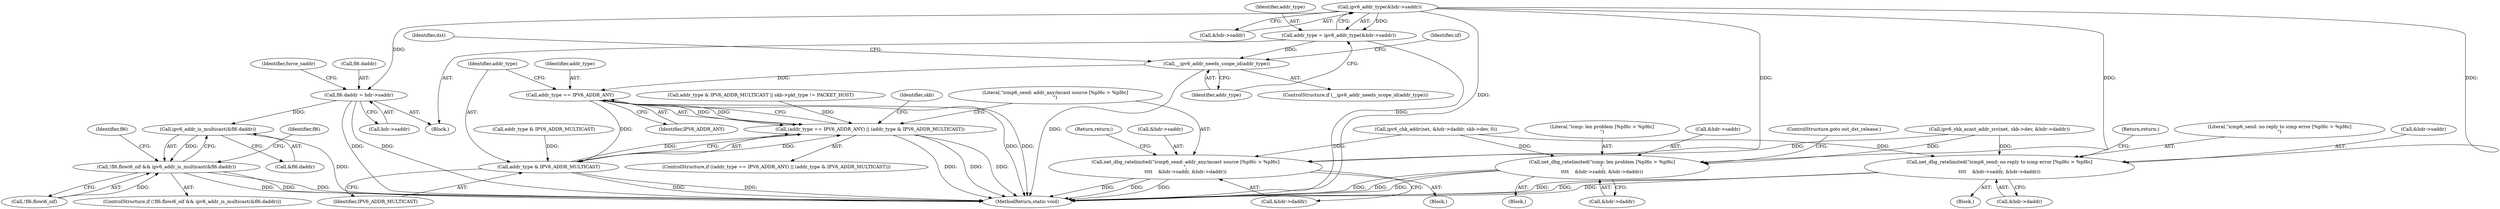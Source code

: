 digraph "0_linux_79dc7e3f1cd323be4c81aa1a94faa1b3ed987fb2@pointer" {
"1000250" [label="(Call,ipv6_addr_type(&hdr->saddr))"];
"1000248" [label="(Call,addr_type = ipv6_addr_type(&hdr->saddr))"];
"1000256" [label="(Call,__ipv6_addr_needs_scope_id(addr_type))"];
"1000284" [label="(Call,addr_type == IPV6_ADDR_ANY)"];
"1000283" [label="(Call,(addr_type == IPV6_ADDR_ANY) || (addr_type & IPV6_ADDR_MULTICAST))"];
"1000287" [label="(Call,addr_type & IPV6_ADDR_MULTICAST)"];
"1000291" [label="(Call,net_dbg_ratelimited(\"icmp6_send: addr_any/mcast source [%pI6c > %pI6c]\n\",\n\t\t\t\t    &hdr->saddr, &hdr->daddr))"];
"1000306" [label="(Call,net_dbg_ratelimited(\"icmp6_send: no reply to icmp error [%pI6c > %pI6c]\n\",\n\t\t\t\t    &hdr->saddr, &hdr->daddr))"];
"1000330" [label="(Call,fl6.daddr = hdr->saddr)"];
"1000427" [label="(Call,ipv6_addr_is_multicast(&fl6.daddr))"];
"1000422" [label="(Call,!fl6.flowi6_oif && ipv6_addr_is_multicast(&fl6.daddr))"];
"1000533" [label="(Call,net_dbg_ratelimited(\"icmp: len problem [%pI6c > %pI6c]\n\",\n\t\t\t\t    &hdr->saddr, &hdr->daddr))"];
"1000604" [label="(MethodReturn,static void)"];
"1000306" [label="(Call,net_dbg_ratelimited(\"icmp6_send: no reply to icmp error [%pI6c > %pI6c]\n\",\n\t\t\t\t    &hdr->saddr, &hdr->daddr))"];
"1000334" [label="(Call,hdr->saddr)"];
"1000443" [label="(Identifier,fl6)"];
"1000218" [label="(Call,addr_type & IPV6_ADDR_MULTICAST)"];
"1000291" [label="(Call,net_dbg_ratelimited(\"icmp6_send: addr_any/mcast source [%pI6c > %pI6c]\n\",\n\t\t\t\t    &hdr->saddr, &hdr->daddr))"];
"1000255" [label="(ControlStructure,if (__ipv6_addr_needs_scope_id(addr_type)))"];
"1000217" [label="(Call,addr_type & IPV6_ADDR_MULTICAST || skb->pkt_type != PACKET_HOST)"];
"1000297" [label="(Call,&hdr->daddr)"];
"1000534" [label="(Literal,\"icmp: len problem [%pI6c > %pI6c]\n\")"];
"1000111" [label="(Block,)"];
"1000251" [label="(Call,&hdr->saddr)"];
"1000293" [label="(Call,&hdr->saddr)"];
"1000282" [label="(ControlStructure,if ((addr_type == IPV6_ADDR_ANY) || (addr_type & IPV6_ADDR_MULTICAST)))"];
"1000286" [label="(Identifier,IPV6_ADDR_ANY)"];
"1000268" [label="(Identifier,dst)"];
"1000532" [label="(Block,)"];
"1000307" [label="(Literal,\"icmp6_send: no reply to icmp error [%pI6c > %pI6c]\n\")"];
"1000423" [label="(Call,!fl6.flowi6_oif)"];
"1000422" [label="(Call,!fl6.flowi6_oif && ipv6_addr_is_multicast(&fl6.daddr))"];
"1000533" [label="(Call,net_dbg_ratelimited(\"icmp: len problem [%pI6c > %pI6c]\n\",\n\t\t\t\t    &hdr->saddr, &hdr->daddr))"];
"1000283" [label="(Call,(addr_type == IPV6_ADDR_ANY) || (addr_type & IPV6_ADDR_MULTICAST))"];
"1000288" [label="(Identifier,addr_type)"];
"1000201" [label="(Call,ipv6_chk_acast_addr_src(net, skb->dev, &hdr->daddr))"];
"1000256" [label="(Call,__ipv6_addr_needs_scope_id(addr_type))"];
"1000312" [label="(Call,&hdr->daddr)"];
"1000427" [label="(Call,ipv6_addr_is_multicast(&fl6.daddr))"];
"1000434" [label="(Identifier,fl6)"];
"1000289" [label="(Identifier,IPV6_ADDR_MULTICAST)"];
"1000292" [label="(Literal,\"icmp6_send: addr_any/mcast source [%pI6c > %pI6c]\n\")"];
"1000301" [label="(Return,return;)"];
"1000287" [label="(Call,addr_type & IPV6_ADDR_MULTICAST)"];
"1000539" [label="(Call,&hdr->daddr)"];
"1000308" [label="(Call,&hdr->saddr)"];
"1000248" [label="(Call,addr_type = ipv6_addr_type(&hdr->saddr))"];
"1000284" [label="(Call,addr_type == IPV6_ADDR_ANY)"];
"1000304" [label="(Identifier,skb)"];
"1000191" [label="(Call,ipv6_chk_addr(net, &hdr->daddr, skb->dev, 0))"];
"1000421" [label="(ControlStructure,if (!fl6.flowi6_oif && ipv6_addr_is_multicast(&fl6.daddr)))"];
"1000428" [label="(Call,&fl6.daddr)"];
"1000330" [label="(Call,fl6.daddr = hdr->saddr)"];
"1000259" [label="(Identifier,iif)"];
"1000285" [label="(Identifier,addr_type)"];
"1000331" [label="(Call,fl6.daddr)"];
"1000535" [label="(Call,&hdr->saddr)"];
"1000257" [label="(Identifier,addr_type)"];
"1000338" [label="(Identifier,force_saddr)"];
"1000250" [label="(Call,ipv6_addr_type(&hdr->saddr))"];
"1000305" [label="(Block,)"];
"1000290" [label="(Block,)"];
"1000249" [label="(Identifier,addr_type)"];
"1000316" [label="(Return,return;)"];
"1000543" [label="(ControlStructure,goto out_dst_release;)"];
"1000250" -> "1000248"  [label="AST: "];
"1000250" -> "1000251"  [label="CFG: "];
"1000251" -> "1000250"  [label="AST: "];
"1000248" -> "1000250"  [label="CFG: "];
"1000250" -> "1000604"  [label="DDG: "];
"1000250" -> "1000248"  [label="DDG: "];
"1000250" -> "1000291"  [label="DDG: "];
"1000250" -> "1000306"  [label="DDG: "];
"1000250" -> "1000330"  [label="DDG: "];
"1000250" -> "1000533"  [label="DDG: "];
"1000248" -> "1000111"  [label="AST: "];
"1000249" -> "1000248"  [label="AST: "];
"1000257" -> "1000248"  [label="CFG: "];
"1000248" -> "1000604"  [label="DDG: "];
"1000248" -> "1000256"  [label="DDG: "];
"1000256" -> "1000255"  [label="AST: "];
"1000256" -> "1000257"  [label="CFG: "];
"1000257" -> "1000256"  [label="AST: "];
"1000259" -> "1000256"  [label="CFG: "];
"1000268" -> "1000256"  [label="CFG: "];
"1000256" -> "1000604"  [label="DDG: "];
"1000256" -> "1000284"  [label="DDG: "];
"1000284" -> "1000283"  [label="AST: "];
"1000284" -> "1000286"  [label="CFG: "];
"1000285" -> "1000284"  [label="AST: "];
"1000286" -> "1000284"  [label="AST: "];
"1000288" -> "1000284"  [label="CFG: "];
"1000283" -> "1000284"  [label="CFG: "];
"1000284" -> "1000604"  [label="DDG: "];
"1000284" -> "1000604"  [label="DDG: "];
"1000284" -> "1000283"  [label="DDG: "];
"1000284" -> "1000283"  [label="DDG: "];
"1000284" -> "1000287"  [label="DDG: "];
"1000283" -> "1000282"  [label="AST: "];
"1000283" -> "1000287"  [label="CFG: "];
"1000287" -> "1000283"  [label="AST: "];
"1000292" -> "1000283"  [label="CFG: "];
"1000304" -> "1000283"  [label="CFG: "];
"1000283" -> "1000604"  [label="DDG: "];
"1000283" -> "1000604"  [label="DDG: "];
"1000283" -> "1000604"  [label="DDG: "];
"1000217" -> "1000283"  [label="DDG: "];
"1000287" -> "1000283"  [label="DDG: "];
"1000287" -> "1000283"  [label="DDG: "];
"1000287" -> "1000289"  [label="CFG: "];
"1000288" -> "1000287"  [label="AST: "];
"1000289" -> "1000287"  [label="AST: "];
"1000287" -> "1000604"  [label="DDG: "];
"1000287" -> "1000604"  [label="DDG: "];
"1000218" -> "1000287"  [label="DDG: "];
"1000291" -> "1000290"  [label="AST: "];
"1000291" -> "1000297"  [label="CFG: "];
"1000292" -> "1000291"  [label="AST: "];
"1000293" -> "1000291"  [label="AST: "];
"1000297" -> "1000291"  [label="AST: "];
"1000301" -> "1000291"  [label="CFG: "];
"1000291" -> "1000604"  [label="DDG: "];
"1000291" -> "1000604"  [label="DDG: "];
"1000291" -> "1000604"  [label="DDG: "];
"1000201" -> "1000291"  [label="DDG: "];
"1000191" -> "1000291"  [label="DDG: "];
"1000306" -> "1000305"  [label="AST: "];
"1000306" -> "1000312"  [label="CFG: "];
"1000307" -> "1000306"  [label="AST: "];
"1000308" -> "1000306"  [label="AST: "];
"1000312" -> "1000306"  [label="AST: "];
"1000316" -> "1000306"  [label="CFG: "];
"1000306" -> "1000604"  [label="DDG: "];
"1000306" -> "1000604"  [label="DDG: "];
"1000306" -> "1000604"  [label="DDG: "];
"1000201" -> "1000306"  [label="DDG: "];
"1000191" -> "1000306"  [label="DDG: "];
"1000330" -> "1000111"  [label="AST: "];
"1000330" -> "1000334"  [label="CFG: "];
"1000331" -> "1000330"  [label="AST: "];
"1000334" -> "1000330"  [label="AST: "];
"1000338" -> "1000330"  [label="CFG: "];
"1000330" -> "1000604"  [label="DDG: "];
"1000330" -> "1000604"  [label="DDG: "];
"1000330" -> "1000427"  [label="DDG: "];
"1000427" -> "1000422"  [label="AST: "];
"1000427" -> "1000428"  [label="CFG: "];
"1000428" -> "1000427"  [label="AST: "];
"1000422" -> "1000427"  [label="CFG: "];
"1000427" -> "1000604"  [label="DDG: "];
"1000427" -> "1000422"  [label="DDG: "];
"1000422" -> "1000421"  [label="AST: "];
"1000422" -> "1000423"  [label="CFG: "];
"1000423" -> "1000422"  [label="AST: "];
"1000434" -> "1000422"  [label="CFG: "];
"1000443" -> "1000422"  [label="CFG: "];
"1000422" -> "1000604"  [label="DDG: "];
"1000422" -> "1000604"  [label="DDG: "];
"1000422" -> "1000604"  [label="DDG: "];
"1000423" -> "1000422"  [label="DDG: "];
"1000533" -> "1000532"  [label="AST: "];
"1000533" -> "1000539"  [label="CFG: "];
"1000534" -> "1000533"  [label="AST: "];
"1000535" -> "1000533"  [label="AST: "];
"1000539" -> "1000533"  [label="AST: "];
"1000543" -> "1000533"  [label="CFG: "];
"1000533" -> "1000604"  [label="DDG: "];
"1000533" -> "1000604"  [label="DDG: "];
"1000533" -> "1000604"  [label="DDG: "];
"1000201" -> "1000533"  [label="DDG: "];
"1000191" -> "1000533"  [label="DDG: "];
}
